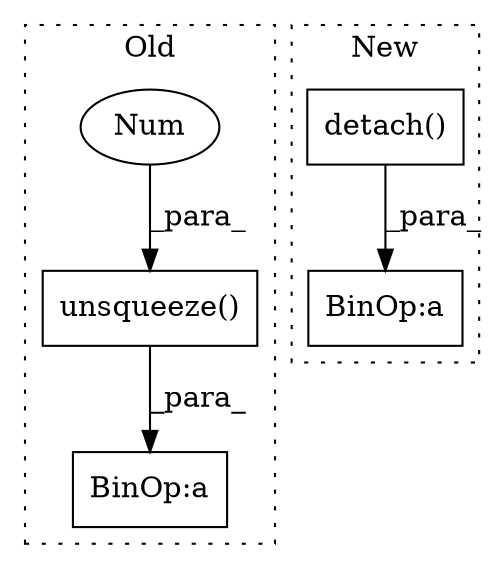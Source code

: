 digraph G {
subgraph cluster0 {
1 [label="unsqueeze()" a="75" s="2846,2863" l="16,1" shape="box"];
3 [label="Num" a="76" s="2862" l="1" shape="ellipse"];
5 [label="BinOp:a" a="82" s="2843" l="3" shape="box"];
label = "Old";
style="dotted";
}
subgraph cluster1 {
2 [label="detach()" a="75" s="2294" l="35" shape="box"];
4 [label="BinOp:a" a="82" s="2427" l="3" shape="box"];
label = "New";
style="dotted";
}
1 -> 5 [label="_para_"];
2 -> 4 [label="_para_"];
3 -> 1 [label="_para_"];
}